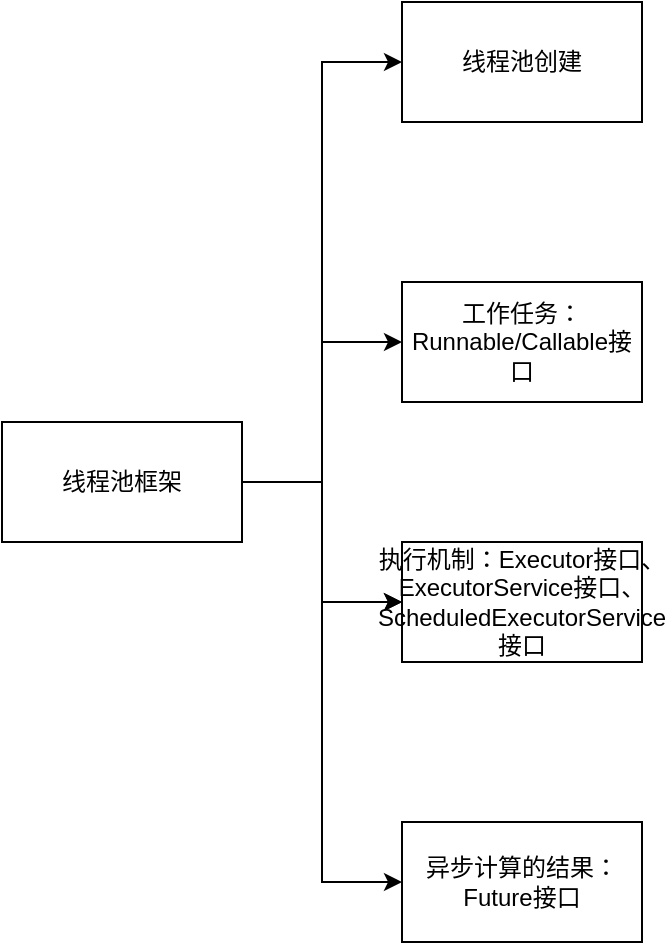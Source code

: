 <mxfile version="20.8.16" type="device"><diagram name="第 1 页" id="Nw6V4vBOhHLulXxUV80U"><mxGraphModel dx="876" dy="828" grid="1" gridSize="10" guides="1" tooltips="1" connect="1" arrows="1" fold="1" page="1" pageScale="1" pageWidth="827" pageHeight="1169" math="0" shadow="0"><root><mxCell id="0"/><mxCell id="1" parent="0"/><mxCell id="Chfc_Up6_DMfQXXJy-je-3" value="" style="edgeStyle=orthogonalEdgeStyle;rounded=0;orthogonalLoop=1;jettySize=auto;html=1;entryX=0;entryY=0.5;entryDx=0;entryDy=0;" edge="1" parent="1" source="Chfc_Up6_DMfQXXJy-je-1" target="Chfc_Up6_DMfQXXJy-je-2"><mxGeometry relative="1" as="geometry"/></mxCell><mxCell id="Chfc_Up6_DMfQXXJy-je-6" style="edgeStyle=orthogonalEdgeStyle;rounded=0;orthogonalLoop=1;jettySize=auto;html=1;entryX=0;entryY=0.5;entryDx=0;entryDy=0;" edge="1" parent="1" source="Chfc_Up6_DMfQXXJy-je-1" target="Chfc_Up6_DMfQXXJy-je-4"><mxGeometry relative="1" as="geometry"/></mxCell><mxCell id="Chfc_Up6_DMfQXXJy-je-7" style="edgeStyle=orthogonalEdgeStyle;rounded=0;orthogonalLoop=1;jettySize=auto;html=1;entryX=0;entryY=0.5;entryDx=0;entryDy=0;" edge="1" parent="1" source="Chfc_Up6_DMfQXXJy-je-1" target="Chfc_Up6_DMfQXXJy-je-5"><mxGeometry relative="1" as="geometry"/></mxCell><mxCell id="Chfc_Up6_DMfQXXJy-je-8" value="" style="edgeStyle=orthogonalEdgeStyle;rounded=0;orthogonalLoop=1;jettySize=auto;html=1;" edge="1" parent="1" source="Chfc_Up6_DMfQXXJy-je-1" target="Chfc_Up6_DMfQXXJy-je-4"><mxGeometry relative="1" as="geometry"/></mxCell><mxCell id="Chfc_Up6_DMfQXXJy-je-10" style="edgeStyle=orthogonalEdgeStyle;rounded=0;orthogonalLoop=1;jettySize=auto;html=1;entryX=0;entryY=0.5;entryDx=0;entryDy=0;" edge="1" parent="1" source="Chfc_Up6_DMfQXXJy-je-1" target="Chfc_Up6_DMfQXXJy-je-9"><mxGeometry relative="1" as="geometry"/></mxCell><mxCell id="Chfc_Up6_DMfQXXJy-je-1" value="线程池框架" style="rounded=0;whiteSpace=wrap;html=1;" vertex="1" parent="1"><mxGeometry x="40" y="290" width="120" height="60" as="geometry"/></mxCell><mxCell id="Chfc_Up6_DMfQXXJy-je-2" value="工作任务：Runnable/Callable接口" style="rounded=0;whiteSpace=wrap;html=1;" vertex="1" parent="1"><mxGeometry x="240" y="220" width="120" height="60" as="geometry"/></mxCell><mxCell id="Chfc_Up6_DMfQXXJy-je-4" value="执行机制：Executor接口、ExecutorService接口、ScheduledExecutorService接口" style="rounded=0;whiteSpace=wrap;html=1;" vertex="1" parent="1"><mxGeometry x="240" y="350" width="120" height="60" as="geometry"/></mxCell><mxCell id="Chfc_Up6_DMfQXXJy-je-5" value="异步计算的结果：Future接口" style="rounded=0;whiteSpace=wrap;html=1;" vertex="1" parent="1"><mxGeometry x="240" y="490" width="120" height="60" as="geometry"/></mxCell><mxCell id="Chfc_Up6_DMfQXXJy-je-9" value="线程池创建" style="rounded=0;whiteSpace=wrap;html=1;" vertex="1" parent="1"><mxGeometry x="240" y="80" width="120" height="60" as="geometry"/></mxCell></root></mxGraphModel></diagram></mxfile>